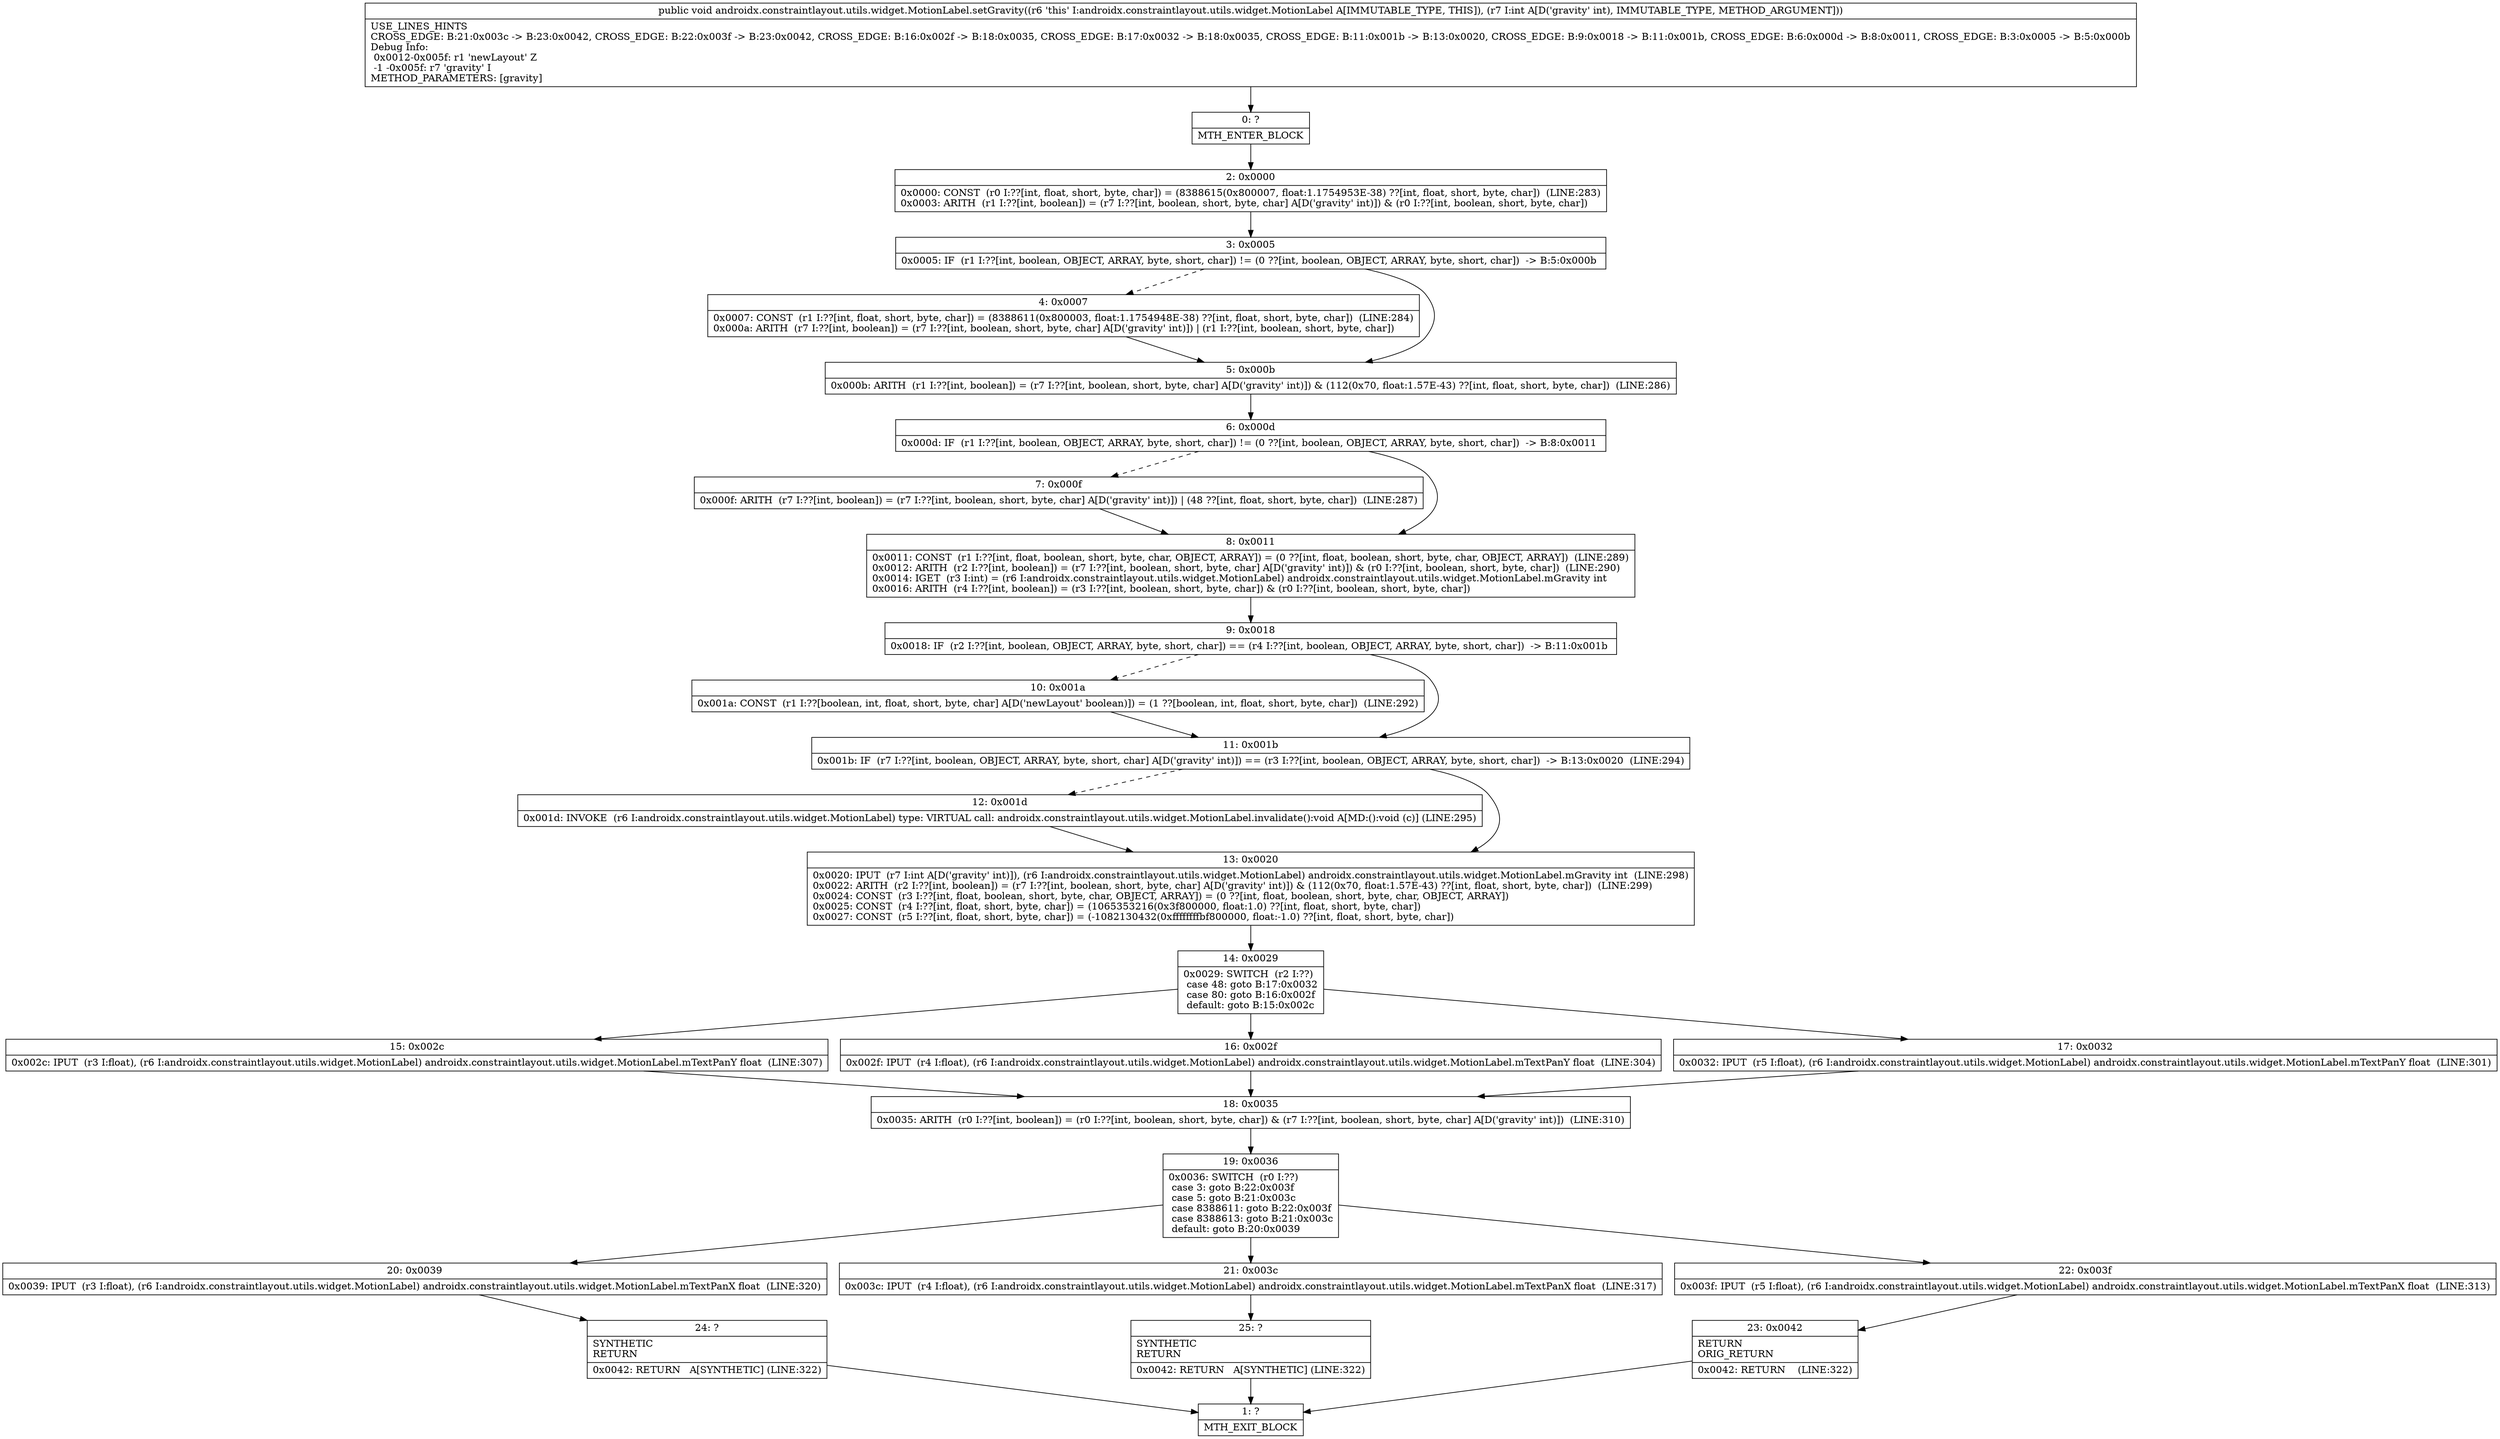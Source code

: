 digraph "CFG forandroidx.constraintlayout.utils.widget.MotionLabel.setGravity(I)V" {
Node_0 [shape=record,label="{0\:\ ?|MTH_ENTER_BLOCK\l}"];
Node_2 [shape=record,label="{2\:\ 0x0000|0x0000: CONST  (r0 I:??[int, float, short, byte, char]) = (8388615(0x800007, float:1.1754953E\-38) ??[int, float, short, byte, char])  (LINE:283)\l0x0003: ARITH  (r1 I:??[int, boolean]) = (r7 I:??[int, boolean, short, byte, char] A[D('gravity' int)]) & (r0 I:??[int, boolean, short, byte, char]) \l}"];
Node_3 [shape=record,label="{3\:\ 0x0005|0x0005: IF  (r1 I:??[int, boolean, OBJECT, ARRAY, byte, short, char]) != (0 ??[int, boolean, OBJECT, ARRAY, byte, short, char])  \-\> B:5:0x000b \l}"];
Node_4 [shape=record,label="{4\:\ 0x0007|0x0007: CONST  (r1 I:??[int, float, short, byte, char]) = (8388611(0x800003, float:1.1754948E\-38) ??[int, float, short, byte, char])  (LINE:284)\l0x000a: ARITH  (r7 I:??[int, boolean]) = (r7 I:??[int, boolean, short, byte, char] A[D('gravity' int)]) \| (r1 I:??[int, boolean, short, byte, char]) \l}"];
Node_5 [shape=record,label="{5\:\ 0x000b|0x000b: ARITH  (r1 I:??[int, boolean]) = (r7 I:??[int, boolean, short, byte, char] A[D('gravity' int)]) & (112(0x70, float:1.57E\-43) ??[int, float, short, byte, char])  (LINE:286)\l}"];
Node_6 [shape=record,label="{6\:\ 0x000d|0x000d: IF  (r1 I:??[int, boolean, OBJECT, ARRAY, byte, short, char]) != (0 ??[int, boolean, OBJECT, ARRAY, byte, short, char])  \-\> B:8:0x0011 \l}"];
Node_7 [shape=record,label="{7\:\ 0x000f|0x000f: ARITH  (r7 I:??[int, boolean]) = (r7 I:??[int, boolean, short, byte, char] A[D('gravity' int)]) \| (48 ??[int, float, short, byte, char])  (LINE:287)\l}"];
Node_8 [shape=record,label="{8\:\ 0x0011|0x0011: CONST  (r1 I:??[int, float, boolean, short, byte, char, OBJECT, ARRAY]) = (0 ??[int, float, boolean, short, byte, char, OBJECT, ARRAY])  (LINE:289)\l0x0012: ARITH  (r2 I:??[int, boolean]) = (r7 I:??[int, boolean, short, byte, char] A[D('gravity' int)]) & (r0 I:??[int, boolean, short, byte, char])  (LINE:290)\l0x0014: IGET  (r3 I:int) = (r6 I:androidx.constraintlayout.utils.widget.MotionLabel) androidx.constraintlayout.utils.widget.MotionLabel.mGravity int \l0x0016: ARITH  (r4 I:??[int, boolean]) = (r3 I:??[int, boolean, short, byte, char]) & (r0 I:??[int, boolean, short, byte, char]) \l}"];
Node_9 [shape=record,label="{9\:\ 0x0018|0x0018: IF  (r2 I:??[int, boolean, OBJECT, ARRAY, byte, short, char]) == (r4 I:??[int, boolean, OBJECT, ARRAY, byte, short, char])  \-\> B:11:0x001b \l}"];
Node_10 [shape=record,label="{10\:\ 0x001a|0x001a: CONST  (r1 I:??[boolean, int, float, short, byte, char] A[D('newLayout' boolean)]) = (1 ??[boolean, int, float, short, byte, char])  (LINE:292)\l}"];
Node_11 [shape=record,label="{11\:\ 0x001b|0x001b: IF  (r7 I:??[int, boolean, OBJECT, ARRAY, byte, short, char] A[D('gravity' int)]) == (r3 I:??[int, boolean, OBJECT, ARRAY, byte, short, char])  \-\> B:13:0x0020  (LINE:294)\l}"];
Node_12 [shape=record,label="{12\:\ 0x001d|0x001d: INVOKE  (r6 I:androidx.constraintlayout.utils.widget.MotionLabel) type: VIRTUAL call: androidx.constraintlayout.utils.widget.MotionLabel.invalidate():void A[MD:():void (c)] (LINE:295)\l}"];
Node_13 [shape=record,label="{13\:\ 0x0020|0x0020: IPUT  (r7 I:int A[D('gravity' int)]), (r6 I:androidx.constraintlayout.utils.widget.MotionLabel) androidx.constraintlayout.utils.widget.MotionLabel.mGravity int  (LINE:298)\l0x0022: ARITH  (r2 I:??[int, boolean]) = (r7 I:??[int, boolean, short, byte, char] A[D('gravity' int)]) & (112(0x70, float:1.57E\-43) ??[int, float, short, byte, char])  (LINE:299)\l0x0024: CONST  (r3 I:??[int, float, boolean, short, byte, char, OBJECT, ARRAY]) = (0 ??[int, float, boolean, short, byte, char, OBJECT, ARRAY]) \l0x0025: CONST  (r4 I:??[int, float, short, byte, char]) = (1065353216(0x3f800000, float:1.0) ??[int, float, short, byte, char]) \l0x0027: CONST  (r5 I:??[int, float, short, byte, char]) = (\-1082130432(0xffffffffbf800000, float:\-1.0) ??[int, float, short, byte, char]) \l}"];
Node_14 [shape=record,label="{14\:\ 0x0029|0x0029: SWITCH  (r2 I:??)\l case 48: goto B:17:0x0032\l case 80: goto B:16:0x002f\l default: goto B:15:0x002c \l}"];
Node_15 [shape=record,label="{15\:\ 0x002c|0x002c: IPUT  (r3 I:float), (r6 I:androidx.constraintlayout.utils.widget.MotionLabel) androidx.constraintlayout.utils.widget.MotionLabel.mTextPanY float  (LINE:307)\l}"];
Node_18 [shape=record,label="{18\:\ 0x0035|0x0035: ARITH  (r0 I:??[int, boolean]) = (r0 I:??[int, boolean, short, byte, char]) & (r7 I:??[int, boolean, short, byte, char] A[D('gravity' int)])  (LINE:310)\l}"];
Node_19 [shape=record,label="{19\:\ 0x0036|0x0036: SWITCH  (r0 I:??)\l case 3: goto B:22:0x003f\l case 5: goto B:21:0x003c\l case 8388611: goto B:22:0x003f\l case 8388613: goto B:21:0x003c\l default: goto B:20:0x0039 \l}"];
Node_20 [shape=record,label="{20\:\ 0x0039|0x0039: IPUT  (r3 I:float), (r6 I:androidx.constraintlayout.utils.widget.MotionLabel) androidx.constraintlayout.utils.widget.MotionLabel.mTextPanX float  (LINE:320)\l}"];
Node_24 [shape=record,label="{24\:\ ?|SYNTHETIC\lRETURN\l|0x0042: RETURN   A[SYNTHETIC] (LINE:322)\l}"];
Node_1 [shape=record,label="{1\:\ ?|MTH_EXIT_BLOCK\l}"];
Node_21 [shape=record,label="{21\:\ 0x003c|0x003c: IPUT  (r4 I:float), (r6 I:androidx.constraintlayout.utils.widget.MotionLabel) androidx.constraintlayout.utils.widget.MotionLabel.mTextPanX float  (LINE:317)\l}"];
Node_25 [shape=record,label="{25\:\ ?|SYNTHETIC\lRETURN\l|0x0042: RETURN   A[SYNTHETIC] (LINE:322)\l}"];
Node_22 [shape=record,label="{22\:\ 0x003f|0x003f: IPUT  (r5 I:float), (r6 I:androidx.constraintlayout.utils.widget.MotionLabel) androidx.constraintlayout.utils.widget.MotionLabel.mTextPanX float  (LINE:313)\l}"];
Node_23 [shape=record,label="{23\:\ 0x0042|RETURN\lORIG_RETURN\l|0x0042: RETURN    (LINE:322)\l}"];
Node_16 [shape=record,label="{16\:\ 0x002f|0x002f: IPUT  (r4 I:float), (r6 I:androidx.constraintlayout.utils.widget.MotionLabel) androidx.constraintlayout.utils.widget.MotionLabel.mTextPanY float  (LINE:304)\l}"];
Node_17 [shape=record,label="{17\:\ 0x0032|0x0032: IPUT  (r5 I:float), (r6 I:androidx.constraintlayout.utils.widget.MotionLabel) androidx.constraintlayout.utils.widget.MotionLabel.mTextPanY float  (LINE:301)\l}"];
MethodNode[shape=record,label="{public void androidx.constraintlayout.utils.widget.MotionLabel.setGravity((r6 'this' I:androidx.constraintlayout.utils.widget.MotionLabel A[IMMUTABLE_TYPE, THIS]), (r7 I:int A[D('gravity' int), IMMUTABLE_TYPE, METHOD_ARGUMENT]))  | USE_LINES_HINTS\lCROSS_EDGE: B:21:0x003c \-\> B:23:0x0042, CROSS_EDGE: B:22:0x003f \-\> B:23:0x0042, CROSS_EDGE: B:16:0x002f \-\> B:18:0x0035, CROSS_EDGE: B:17:0x0032 \-\> B:18:0x0035, CROSS_EDGE: B:11:0x001b \-\> B:13:0x0020, CROSS_EDGE: B:9:0x0018 \-\> B:11:0x001b, CROSS_EDGE: B:6:0x000d \-\> B:8:0x0011, CROSS_EDGE: B:3:0x0005 \-\> B:5:0x000b\lDebug Info:\l  0x0012\-0x005f: r1 'newLayout' Z\l  \-1 \-0x005f: r7 'gravity' I\lMETHOD_PARAMETERS: [gravity]\l}"];
MethodNode -> Node_0;Node_0 -> Node_2;
Node_2 -> Node_3;
Node_3 -> Node_4[style=dashed];
Node_3 -> Node_5;
Node_4 -> Node_5;
Node_5 -> Node_6;
Node_6 -> Node_7[style=dashed];
Node_6 -> Node_8;
Node_7 -> Node_8;
Node_8 -> Node_9;
Node_9 -> Node_10[style=dashed];
Node_9 -> Node_11;
Node_10 -> Node_11;
Node_11 -> Node_12[style=dashed];
Node_11 -> Node_13;
Node_12 -> Node_13;
Node_13 -> Node_14;
Node_14 -> Node_15;
Node_14 -> Node_16;
Node_14 -> Node_17;
Node_15 -> Node_18;
Node_18 -> Node_19;
Node_19 -> Node_20;
Node_19 -> Node_21;
Node_19 -> Node_22;
Node_20 -> Node_24;
Node_24 -> Node_1;
Node_21 -> Node_25;
Node_25 -> Node_1;
Node_22 -> Node_23;
Node_23 -> Node_1;
Node_16 -> Node_18;
Node_17 -> Node_18;
}

